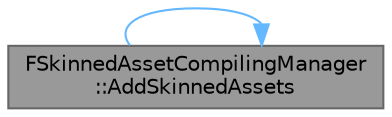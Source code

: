 digraph "FSkinnedAssetCompilingManager::AddSkinnedAssets"
{
 // INTERACTIVE_SVG=YES
 // LATEX_PDF_SIZE
  bgcolor="transparent";
  edge [fontname=Helvetica,fontsize=10,labelfontname=Helvetica,labelfontsize=10];
  node [fontname=Helvetica,fontsize=10,shape=box,height=0.2,width=0.4];
  rankdir="RL";
  Node1 [id="Node000001",label="FSkinnedAssetCompilingManager\l::AddSkinnedAssets",height=0.2,width=0.4,color="gray40", fillcolor="grey60", style="filled", fontcolor="black",tooltip="Adds skinned assets compiled asynchronously so they are monitored."];
  Node1 -> Node1 [id="edge1_Node000001_Node000001",dir="back",color="steelblue1",style="solid",tooltip=" "];
}
